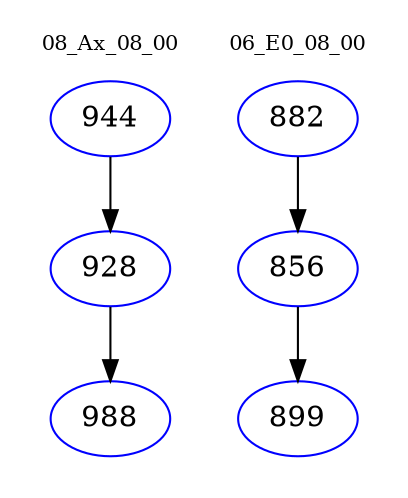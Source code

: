 digraph{
subgraph cluster_0 {
color = white
label = "08_Ax_08_00";
fontsize=10;
T0_944 [label="944", color="blue"]
T0_944 -> T0_928 [color="black"]
T0_928 [label="928", color="blue"]
T0_928 -> T0_988 [color="black"]
T0_988 [label="988", color="blue"]
}
subgraph cluster_1 {
color = white
label = "06_E0_08_00";
fontsize=10;
T1_882 [label="882", color="blue"]
T1_882 -> T1_856 [color="black"]
T1_856 [label="856", color="blue"]
T1_856 -> T1_899 [color="black"]
T1_899 [label="899", color="blue"]
}
}
